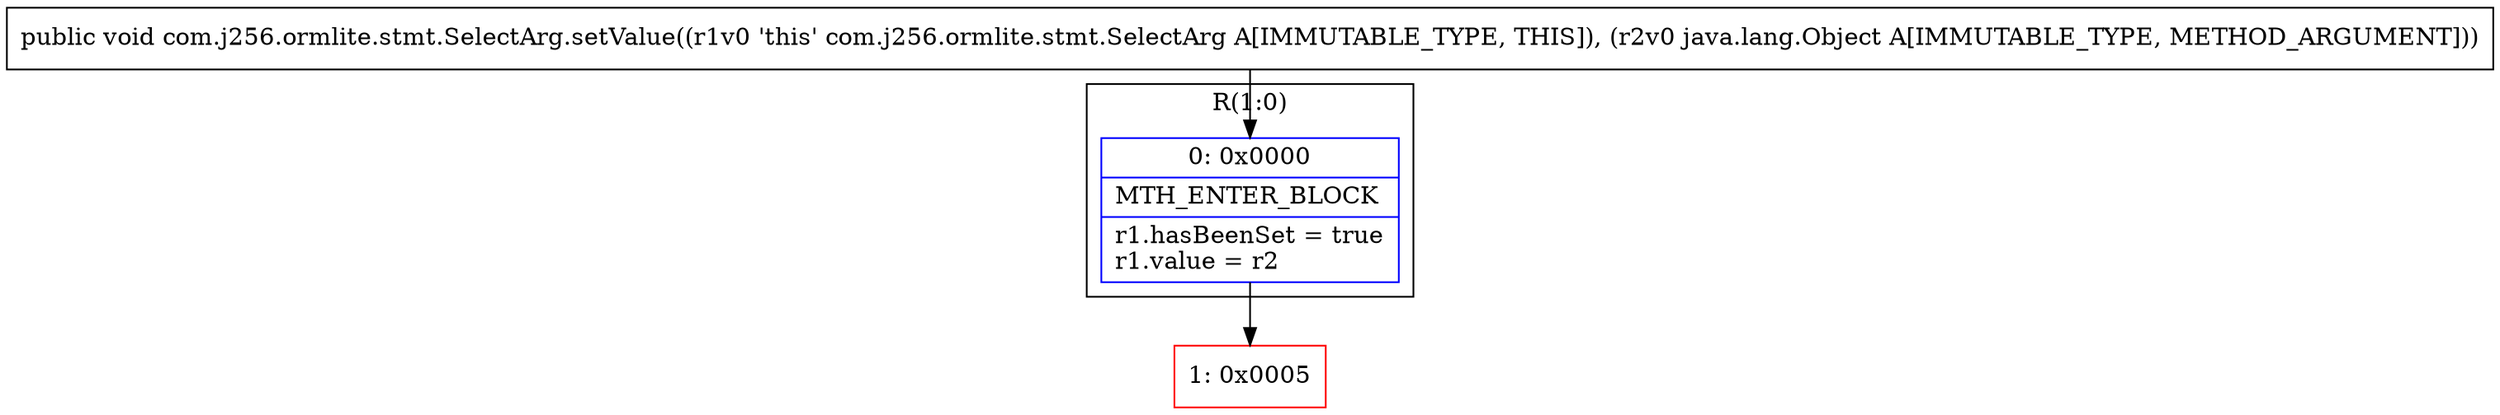 digraph "CFG forcom.j256.ormlite.stmt.SelectArg.setValue(Ljava\/lang\/Object;)V" {
subgraph cluster_Region_2138749134 {
label = "R(1:0)";
node [shape=record,color=blue];
Node_0 [shape=record,label="{0\:\ 0x0000|MTH_ENTER_BLOCK\l|r1.hasBeenSet = true\lr1.value = r2\l}"];
}
Node_1 [shape=record,color=red,label="{1\:\ 0x0005}"];
MethodNode[shape=record,label="{public void com.j256.ormlite.stmt.SelectArg.setValue((r1v0 'this' com.j256.ormlite.stmt.SelectArg A[IMMUTABLE_TYPE, THIS]), (r2v0 java.lang.Object A[IMMUTABLE_TYPE, METHOD_ARGUMENT])) }"];
MethodNode -> Node_0;
Node_0 -> Node_1;
}

